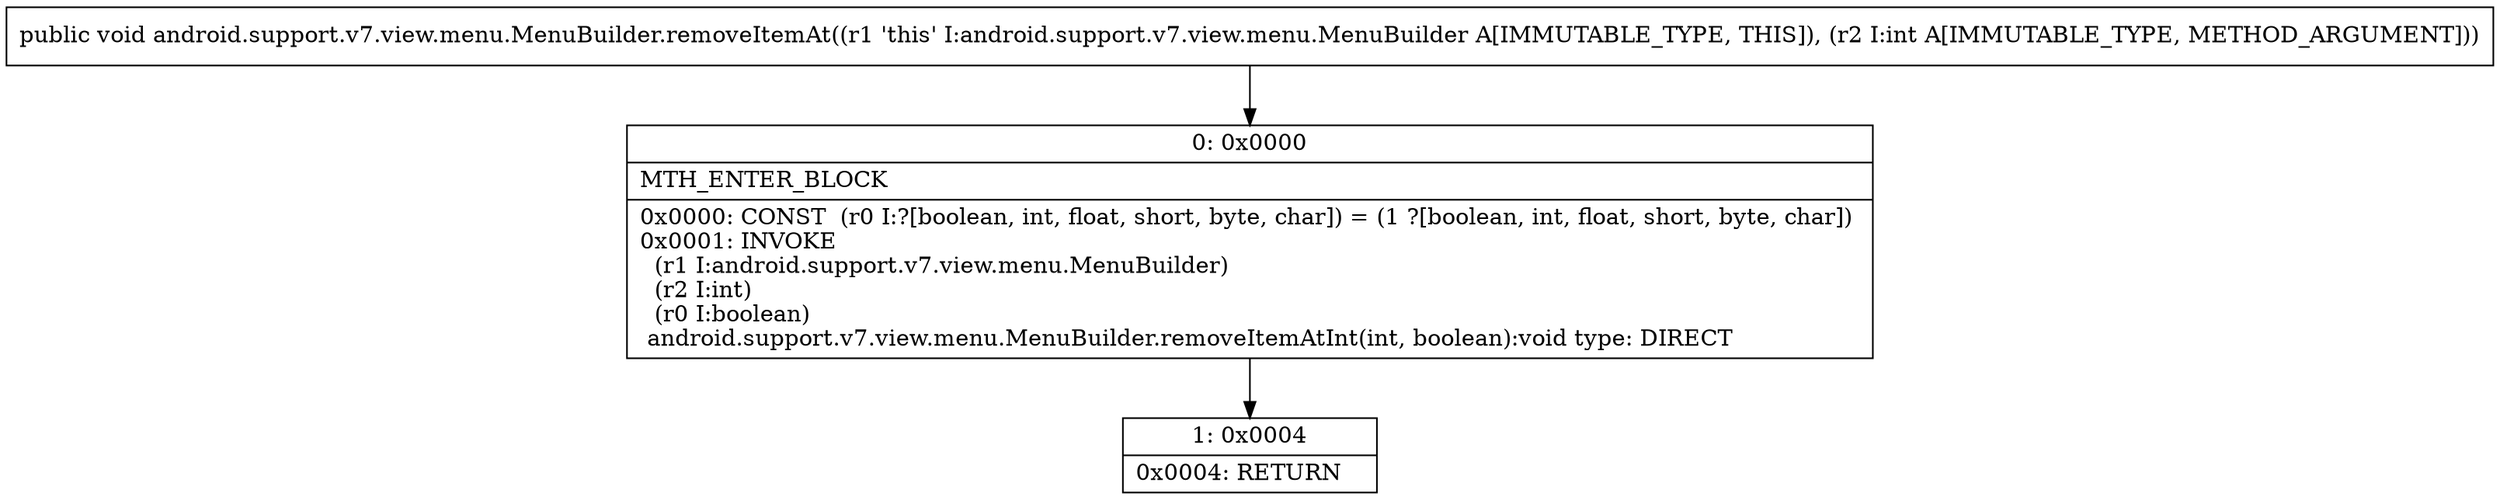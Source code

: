 digraph "CFG forandroid.support.v7.view.menu.MenuBuilder.removeItemAt(I)V" {
Node_0 [shape=record,label="{0\:\ 0x0000|MTH_ENTER_BLOCK\l|0x0000: CONST  (r0 I:?[boolean, int, float, short, byte, char]) = (1 ?[boolean, int, float, short, byte, char]) \l0x0001: INVOKE  \l  (r1 I:android.support.v7.view.menu.MenuBuilder)\l  (r2 I:int)\l  (r0 I:boolean)\l android.support.v7.view.menu.MenuBuilder.removeItemAtInt(int, boolean):void type: DIRECT \l}"];
Node_1 [shape=record,label="{1\:\ 0x0004|0x0004: RETURN   \l}"];
MethodNode[shape=record,label="{public void android.support.v7.view.menu.MenuBuilder.removeItemAt((r1 'this' I:android.support.v7.view.menu.MenuBuilder A[IMMUTABLE_TYPE, THIS]), (r2 I:int A[IMMUTABLE_TYPE, METHOD_ARGUMENT])) }"];
MethodNode -> Node_0;
Node_0 -> Node_1;
}

